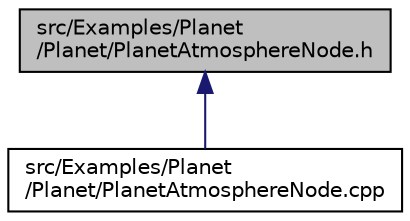digraph "src/Examples/Planet/Planet/PlanetAtmosphereNode.h"
{
  edge [fontname="Helvetica",fontsize="10",labelfontname="Helvetica",labelfontsize="10"];
  node [fontname="Helvetica",fontsize="10",shape=record];
  Node1 [label="src/Examples/Planet\l/Planet/PlanetAtmosphereNode.h",height=0.2,width=0.4,color="black", fillcolor="grey75", style="filled" fontcolor="black"];
  Node1 -> Node2 [dir="back",color="midnightblue",fontsize="10",style="solid",fontname="Helvetica"];
  Node2 [label="src/Examples/Planet\l/Planet/PlanetAtmosphereNode.cpp",height=0.2,width=0.4,color="black", fillcolor="white", style="filled",URL="$_planet_atmosphere_node_8cpp.html"];
}
